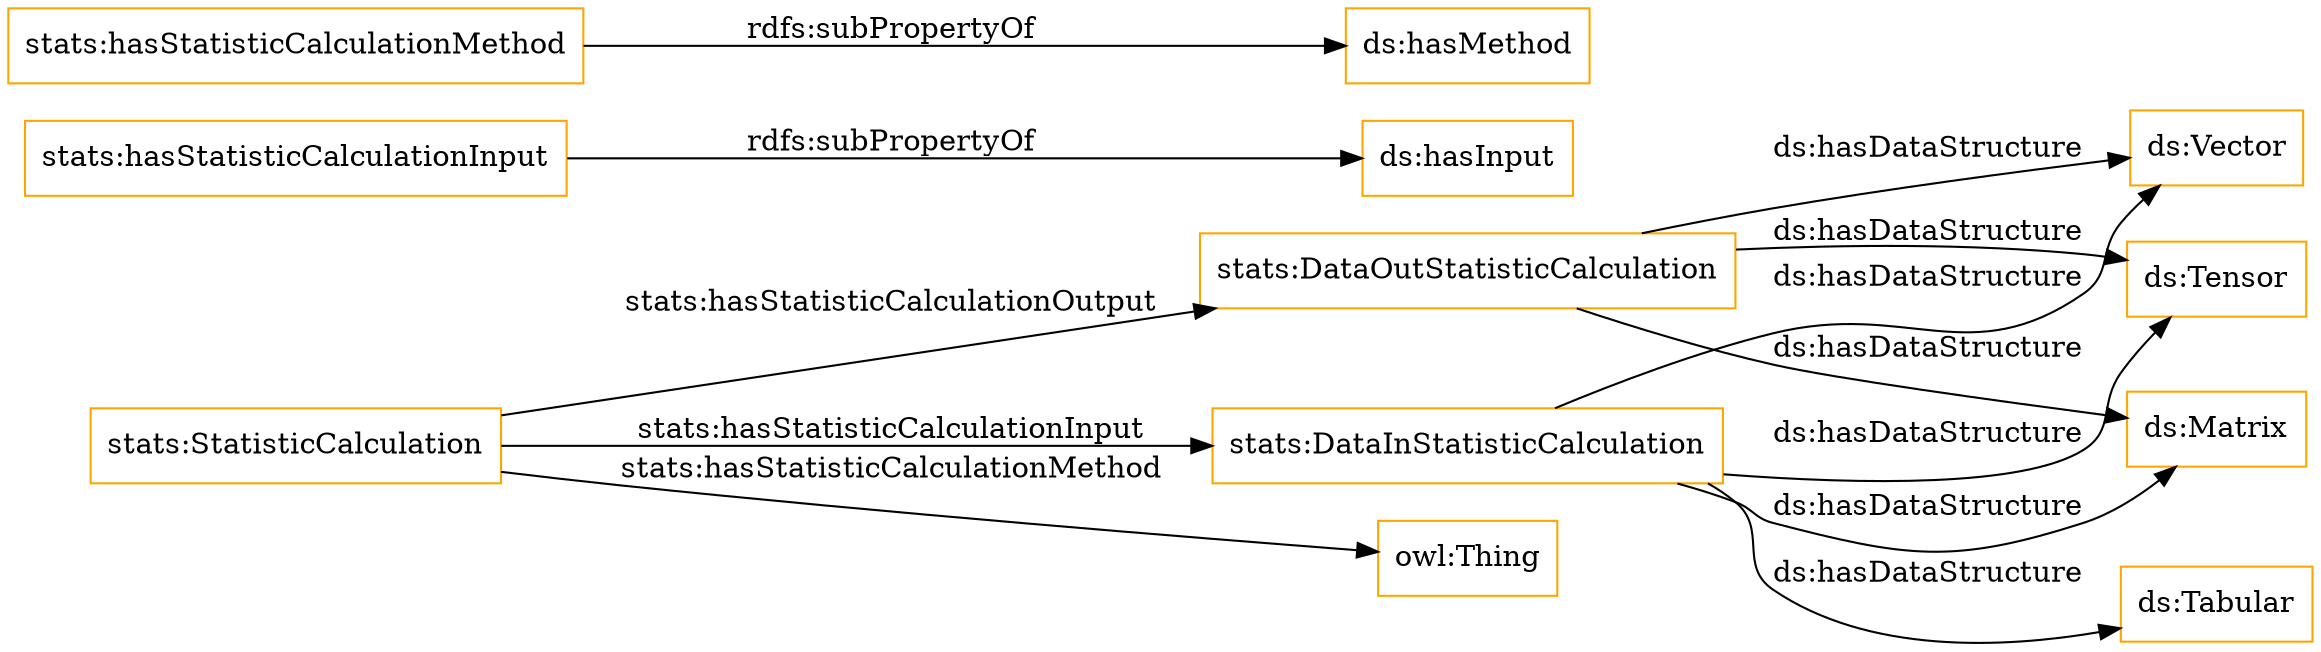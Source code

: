 digraph ar2dtool_diagram { 
rankdir=LR;
size="1501"
node [shape = rectangle, color="orange"]; "stats:DataOutStatisticCalculation" "stats:DataInStatisticCalculation" "stats:StatisticCalculation" ; /*classes style*/
	"stats:hasStatisticCalculationInput" -> "ds:hasInput" [ label = "rdfs:subPropertyOf" ];
	"stats:DataOutStatisticCalculation" -> "ds:Vector" [ label = "ds:hasDataStructure" ];
	"stats:DataOutStatisticCalculation" -> "ds:Matrix" [ label = "ds:hasDataStructure" ];
	"stats:DataOutStatisticCalculation" -> "ds:Tensor" [ label = "ds:hasDataStructure" ];
	"stats:DataInStatisticCalculation" -> "ds:Tabular" [ label = "ds:hasDataStructure" ];
	"stats:DataInStatisticCalculation" -> "ds:Vector" [ label = "ds:hasDataStructure" ];
	"stats:DataInStatisticCalculation" -> "ds:Matrix" [ label = "ds:hasDataStructure" ];
	"stats:DataInStatisticCalculation" -> "ds:Tensor" [ label = "ds:hasDataStructure" ];
	"stats:hasStatisticCalculationMethod" -> "ds:hasMethod" [ label = "rdfs:subPropertyOf" ];
	"stats:StatisticCalculation" -> "owl:Thing" [ label = "stats:hasStatisticCalculationMethod" ];
	"stats:StatisticCalculation" -> "stats:DataOutStatisticCalculation" [ label = "stats:hasStatisticCalculationOutput" ];
	"stats:StatisticCalculation" -> "stats:DataInStatisticCalculation" [ label = "stats:hasStatisticCalculationInput" ];

}
